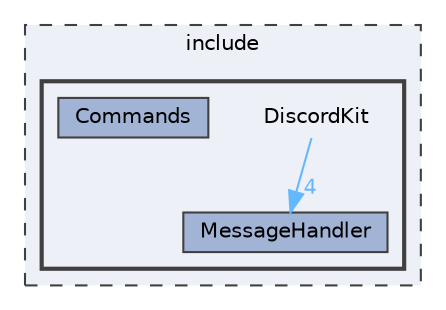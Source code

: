 digraph "include/DiscordKit"
{
 // LATEX_PDF_SIZE
  bgcolor="transparent";
  edge [fontname=Helvetica,fontsize=10,labelfontname=Helvetica,labelfontsize=10];
  node [fontname=Helvetica,fontsize=10,shape=box,height=0.2,width=0.4];
  compound=true
  subgraph clusterdir_d44c64559bbebec7f509842c48db8b23 {
    graph [ bgcolor="#edf0f7", pencolor="grey25", label="include", fontname=Helvetica,fontsize=10 style="filled,dashed", URL="dir_d44c64559bbebec7f509842c48db8b23.html",tooltip=""]
  subgraph clusterdir_3b82544024519ceaefbf0b385db19546 {
    graph [ bgcolor="#edf0f7", pencolor="grey25", label="", fontname=Helvetica,fontsize=10 style="filled,bold", URL="dir_3b82544024519ceaefbf0b385db19546.html",tooltip=""]
    dir_3b82544024519ceaefbf0b385db19546 [shape=plaintext, label="DiscordKit"];
  dir_ab9d12e561805b90db0e77e1a434f118 [label="Commands", fillcolor="#a2b4d6", color="grey25", style="filled", URL="dir_ab9d12e561805b90db0e77e1a434f118.html",tooltip=""];
  dir_297590b3aabe4e3103bdc9d227d18785 [label="MessageHandler", fillcolor="#a2b4d6", color="grey25", style="filled", URL="dir_297590b3aabe4e3103bdc9d227d18785.html",tooltip=""];
  }
  }
  dir_3b82544024519ceaefbf0b385db19546->dir_297590b3aabe4e3103bdc9d227d18785 [headlabel="4", labeldistance=1.5 headhref="dir_000001_000003.html" href="dir_000001_000003.html" color="steelblue1" fontcolor="steelblue1"];
}
